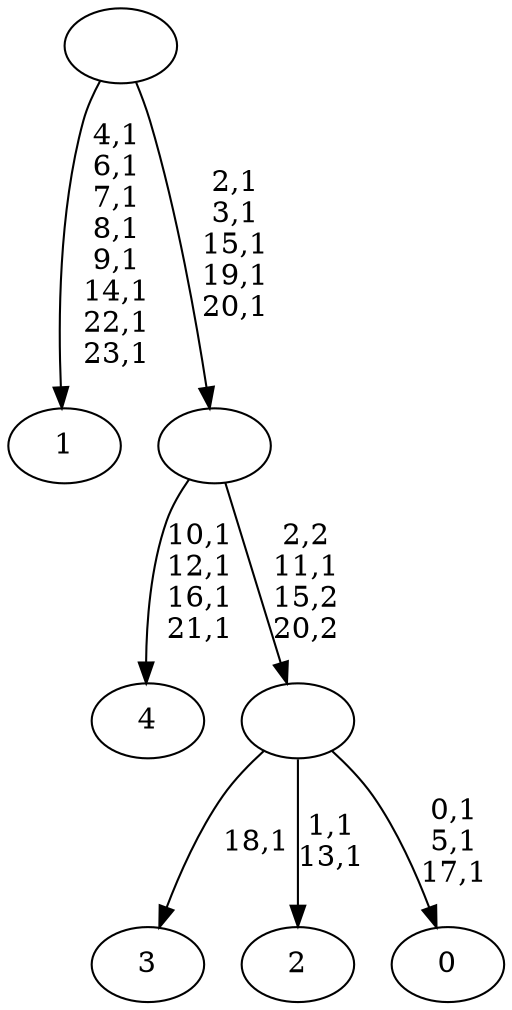 digraph T {
	29 [label="4"]
	24 [label="3"]
	22 [label="2"]
	19 [label="1"]
	10 [label="0"]
	6 [label=""]
	5 [label=""]
	0 [label=""]
	6 -> 10 [label="0,1\n5,1\n17,1"]
	6 -> 22 [label="1,1\n13,1"]
	6 -> 24 [label="18,1"]
	5 -> 29 [label="10,1\n12,1\n16,1\n21,1"]
	5 -> 6 [label="2,2\n11,1\n15,2\n20,2"]
	0 -> 5 [label="2,1\n3,1\n15,1\n19,1\n20,1"]
	0 -> 19 [label="4,1\n6,1\n7,1\n8,1\n9,1\n14,1\n22,1\n23,1"]
}
